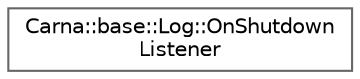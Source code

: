 digraph "Graphical Class Hierarchy"
{
 // LATEX_PDF_SIZE
  bgcolor="transparent";
  edge [fontname=Helvetica,fontsize=10,labelfontname=Helvetica,labelfontsize=10];
  node [fontname=Helvetica,fontsize=10,shape=box,height=0.2,width=0.4];
  rankdir="LR";
  Node0 [id="Node000000",label="Carna::base::Log::OnShutdown\lListener",height=0.2,width=0.4,color="grey40", fillcolor="white", style="filled",URL="$classCarna_1_1base_1_1Log_1_1OnShutdownListener.html",tooltip="Defines callback interface that is invoked when the Log system is about to shut down."];
}
